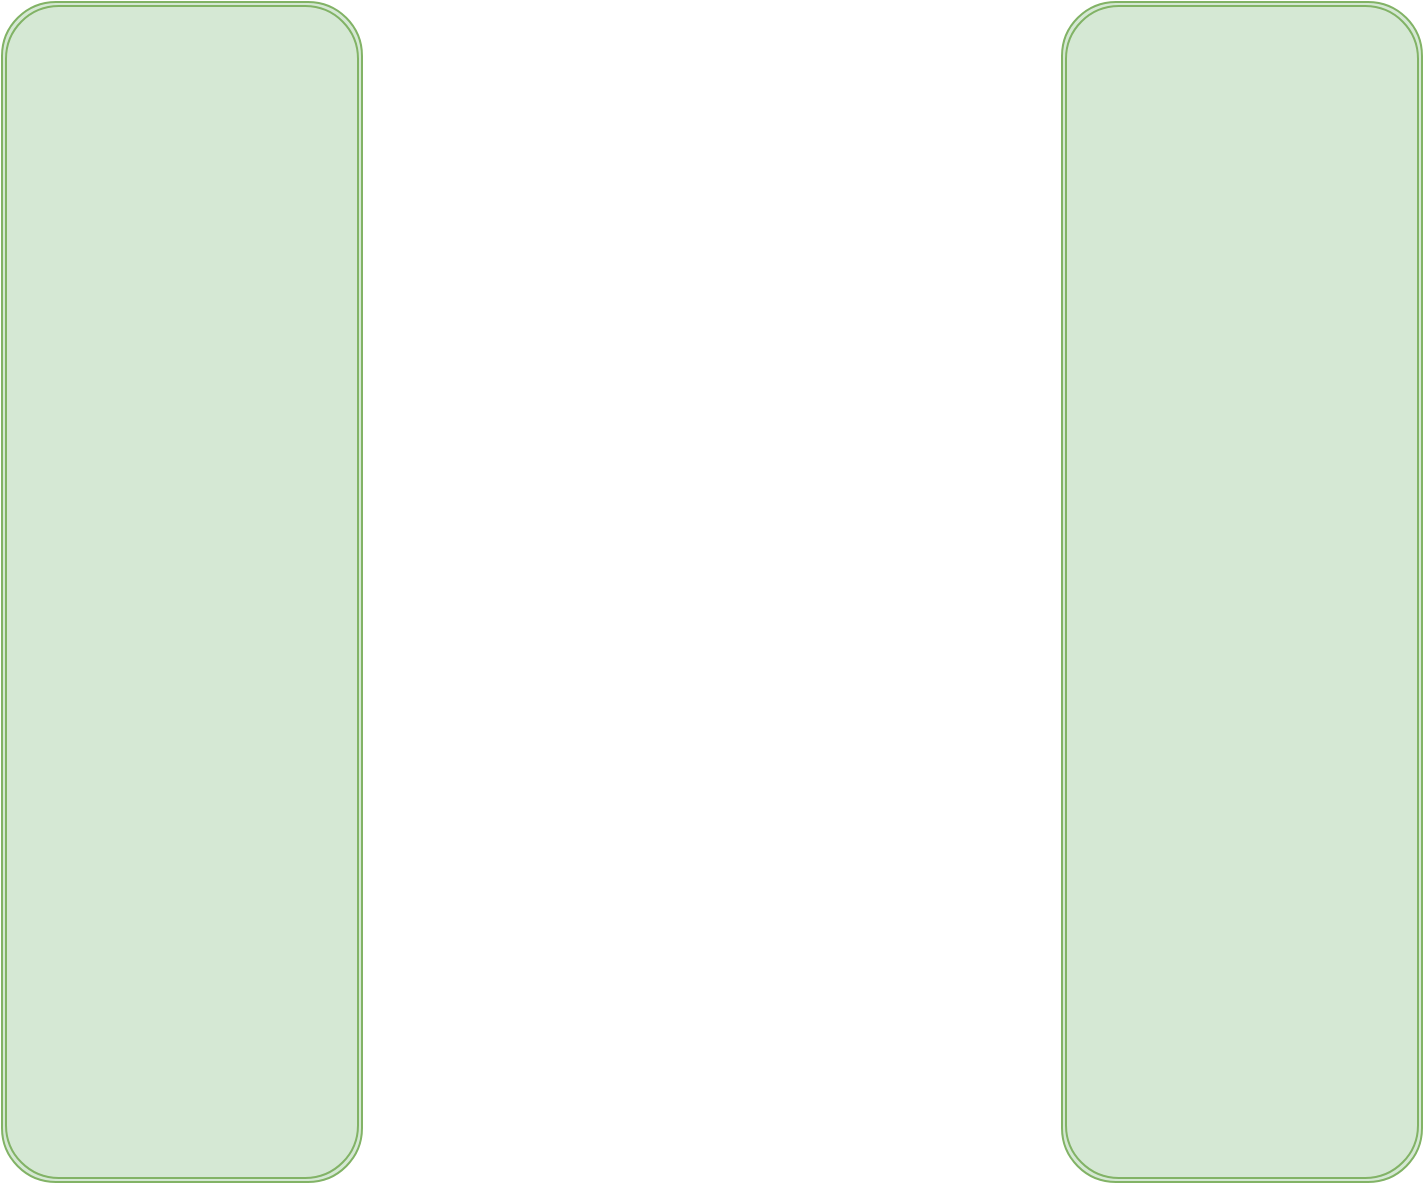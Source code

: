 <mxfile version="21.8.0" type="github">
  <diagram name="第 1 页" id="pf6NniyTJEgmtLcxmzPc">
    <mxGraphModel dx="1562" dy="830" grid="1" gridSize="10" guides="1" tooltips="1" connect="1" arrows="1" fold="1" page="1" pageScale="1" pageWidth="827" pageHeight="1169" math="0" shadow="0">
      <root>
        <mxCell id="0" />
        <mxCell id="1" parent="0" />
        <mxCell id="w3lJLGgpDl_0jGNf6NBB-2" value="" style="shape=ext;double=1;rounded=1;whiteSpace=wrap;html=1;fillColor=#d5e8d4;strokeColor=#82b366;" vertex="1" parent="1">
          <mxGeometry x="80" y="80" width="180" height="590" as="geometry" />
        </mxCell>
        <mxCell id="w3lJLGgpDl_0jGNf6NBB-3" value="" style="shape=ext;double=1;rounded=1;whiteSpace=wrap;html=1;fillColor=#d5e8d4;strokeColor=#82b366;" vertex="1" parent="1">
          <mxGeometry x="610" y="80" width="180" height="590" as="geometry" />
        </mxCell>
      </root>
    </mxGraphModel>
  </diagram>
</mxfile>
